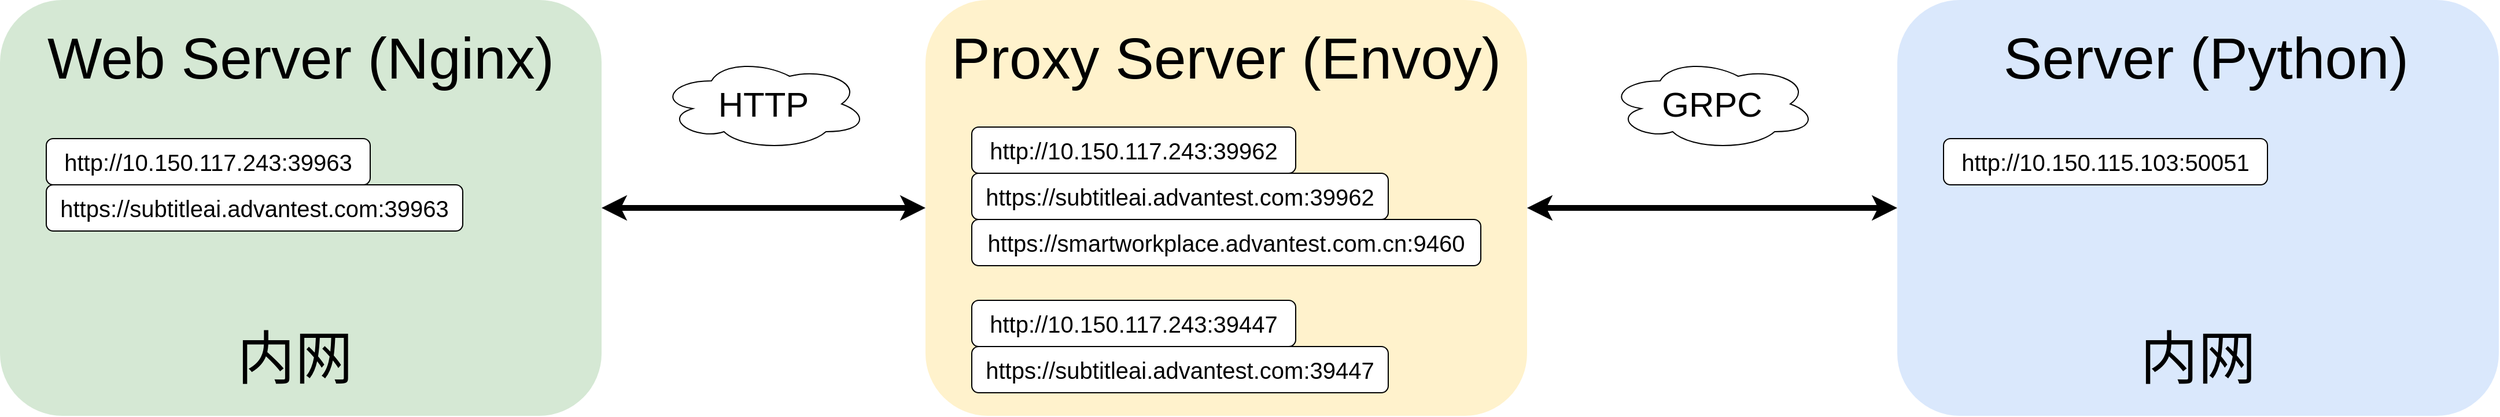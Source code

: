<mxfile version="21.1.2" type="device">
  <diagram name="第 1 页" id="O1gVunQUWVo-_ogaK44A">
    <mxGraphModel dx="2940" dy="1697" grid="1" gridSize="10" guides="1" tooltips="1" connect="1" arrows="1" fold="1" page="1" pageScale="1" pageWidth="1600" pageHeight="1200" math="0" shadow="0">
      <root>
        <mxCell id="0" />
        <mxCell id="1" parent="0" />
        <mxCell id="e2_WnEYmwCBJXvn1NN1M-7" value="" style="whiteSpace=wrap;html=1;fillColor=#fff2cc;strokeColor=none;rounded=1;" parent="1" vertex="1">
          <mxGeometry x="950" y="570" width="520" height="360" as="geometry" />
        </mxCell>
        <mxCell id="e2_WnEYmwCBJXvn1NN1M-15" style="edgeStyle=orthogonalEdgeStyle;rounded=0;orthogonalLoop=1;jettySize=auto;html=1;exitX=1;exitY=0.5;exitDx=0;exitDy=0;startArrow=classic;startFill=1;strokeWidth=5;" parent="1" source="e2_WnEYmwCBJXvn1NN1M-1" target="e2_WnEYmwCBJXvn1NN1M-7" edge="1">
          <mxGeometry relative="1" as="geometry" />
        </mxCell>
        <mxCell id="e2_WnEYmwCBJXvn1NN1M-1" value="" style="whiteSpace=wrap;html=1;fillColor=#d5e8d4;strokeColor=none;rounded=1;" parent="1" vertex="1">
          <mxGeometry x="150" y="570" width="520" height="360" as="geometry" />
        </mxCell>
        <mxCell id="e2_WnEYmwCBJXvn1NN1M-2" value="" style="whiteSpace=wrap;html=1;fillColor=#dae8fc;strokeColor=none;rounded=1;" parent="1" vertex="1">
          <mxGeometry x="1790" y="570" width="520" height="360" as="geometry" />
        </mxCell>
        <mxCell id="e2_WnEYmwCBJXvn1NN1M-4" value="&lt;font style=&quot;font-size: 20px;&quot;&gt;http://10.150.117.243:39963&lt;/font&gt;" style="rounded=1;whiteSpace=wrap;html=1;" parent="1" vertex="1">
          <mxGeometry x="190" y="690" width="280" height="40" as="geometry" />
        </mxCell>
        <mxCell id="e2_WnEYmwCBJXvn1NN1M-5" value="&lt;font style=&quot;font-size: 20px;&quot;&gt;https://subtitleai.advantest.com:39963&lt;/font&gt;" style="rounded=1;whiteSpace=wrap;html=1;" parent="1" vertex="1">
          <mxGeometry x="190" y="730" width="360" height="40" as="geometry" />
        </mxCell>
        <mxCell id="e2_WnEYmwCBJXvn1NN1M-6" value="&lt;font style=&quot;font-size: 20px;&quot;&gt;https://smartworkplace.advantest.com.cn:9460&lt;/font&gt;" style="rounded=1;whiteSpace=wrap;html=1;" parent="1" vertex="1">
          <mxGeometry x="990" y="760" width="440" height="40" as="geometry" />
        </mxCell>
        <mxCell id="e2_WnEYmwCBJXvn1NN1M-16" style="edgeStyle=orthogonalEdgeStyle;rounded=0;orthogonalLoop=1;jettySize=auto;html=1;exitX=1;exitY=0.5;exitDx=0;exitDy=0;strokeWidth=5;startArrow=classic;startFill=1;" parent="1" source="e2_WnEYmwCBJXvn1NN1M-7" target="e2_WnEYmwCBJXvn1NN1M-2" edge="1">
          <mxGeometry relative="1" as="geometry" />
        </mxCell>
        <mxCell id="e2_WnEYmwCBJXvn1NN1M-8" value="&lt;font style=&quot;font-size: 50px;&quot;&gt;Web Server (Nginx)&lt;/font&gt;" style="text;html=1;strokeColor=none;fillColor=none;align=center;verticalAlign=middle;whiteSpace=wrap;rounded=0;" parent="1" vertex="1">
          <mxGeometry x="175" y="600" width="470" height="40" as="geometry" />
        </mxCell>
        <mxCell id="e2_WnEYmwCBJXvn1NN1M-9" value="&lt;font style=&quot;font-size: 20px;&quot;&gt;http://10.150.117.243:39447&lt;/font&gt;" style="rounded=1;whiteSpace=wrap;html=1;" parent="1" vertex="1">
          <mxGeometry x="990" y="830" width="280" height="40" as="geometry" />
        </mxCell>
        <mxCell id="e2_WnEYmwCBJXvn1NN1M-10" value="&lt;font style=&quot;font-size: 20px;&quot;&gt;https://subtitleai.advantest.com:39447&lt;/font&gt;" style="rounded=1;whiteSpace=wrap;html=1;" parent="1" vertex="1">
          <mxGeometry x="990" y="870" width="360" height="40" as="geometry" />
        </mxCell>
        <mxCell id="e2_WnEYmwCBJXvn1NN1M-12" value="&lt;font style=&quot;font-size: 50px;&quot;&gt;Proxy Server (Envoy)&lt;/font&gt;" style="text;html=1;strokeColor=none;fillColor=none;align=center;verticalAlign=middle;whiteSpace=wrap;rounded=0;" parent="1" vertex="1">
          <mxGeometry x="965" y="600" width="490" height="40" as="geometry" />
        </mxCell>
        <mxCell id="e2_WnEYmwCBJXvn1NN1M-13" value="&lt;font style=&quot;font-size: 20px;&quot;&gt;http://10.150.115.103:50051&lt;/font&gt;" style="rounded=1;whiteSpace=wrap;html=1;" parent="1" vertex="1">
          <mxGeometry x="1830" y="690" width="280" height="40" as="geometry" />
        </mxCell>
        <mxCell id="e2_WnEYmwCBJXvn1NN1M-14" value="&lt;font style=&quot;font-size: 50px;&quot;&gt;&amp;nbsp;Server (Python)&lt;/font&gt;" style="text;html=1;strokeColor=none;fillColor=none;align=center;verticalAlign=middle;whiteSpace=wrap;rounded=0;" parent="1" vertex="1">
          <mxGeometry x="1805" y="600" width="490" height="40" as="geometry" />
        </mxCell>
        <mxCell id="e2_WnEYmwCBJXvn1NN1M-17" value="&lt;font style=&quot;font-size: 30px;&quot;&gt;HTTP&lt;/font&gt;" style="ellipse;shape=cloud;whiteSpace=wrap;html=1;" parent="1" vertex="1">
          <mxGeometry x="720" y="620" width="180" height="80" as="geometry" />
        </mxCell>
        <mxCell id="e2_WnEYmwCBJXvn1NN1M-19" value="&lt;font style=&quot;font-size: 30px;&quot;&gt;GRPC&lt;/font&gt;" style="ellipse;shape=cloud;whiteSpace=wrap;html=1;" parent="1" vertex="1">
          <mxGeometry x="1540" y="620" width="180" height="80" as="geometry" />
        </mxCell>
        <mxCell id="325JDKRW8fSW-qSQqBbA-1" value="&lt;font style=&quot;font-size: 20px;&quot;&gt;http://10.150.117.243:39962&lt;/font&gt;" style="rounded=1;whiteSpace=wrap;html=1;" vertex="1" parent="1">
          <mxGeometry x="990" y="680" width="280" height="40" as="geometry" />
        </mxCell>
        <mxCell id="325JDKRW8fSW-qSQqBbA-2" value="&lt;font style=&quot;font-size: 20px;&quot;&gt;https://subtitleai.advantest.com:39962&lt;/font&gt;" style="rounded=1;whiteSpace=wrap;html=1;" vertex="1" parent="1">
          <mxGeometry x="990" y="720" width="360" height="40" as="geometry" />
        </mxCell>
        <mxCell id="325JDKRW8fSW-qSQqBbA-3" value="&lt;font style=&quot;font-size: 50px;&quot;&gt;内网&lt;/font&gt;" style="text;html=1;strokeColor=none;fillColor=none;align=center;verticalAlign=middle;whiteSpace=wrap;rounded=0;" vertex="1" parent="1">
          <mxGeometry x="170" y="860" width="470" height="40" as="geometry" />
        </mxCell>
        <mxCell id="325JDKRW8fSW-qSQqBbA-4" value="&lt;font style=&quot;font-size: 50px;&quot;&gt;内网&lt;/font&gt;" style="text;html=1;strokeColor=none;fillColor=none;align=center;verticalAlign=middle;whiteSpace=wrap;rounded=0;" vertex="1" parent="1">
          <mxGeometry x="1815" y="860" width="470" height="40" as="geometry" />
        </mxCell>
      </root>
    </mxGraphModel>
  </diagram>
</mxfile>

